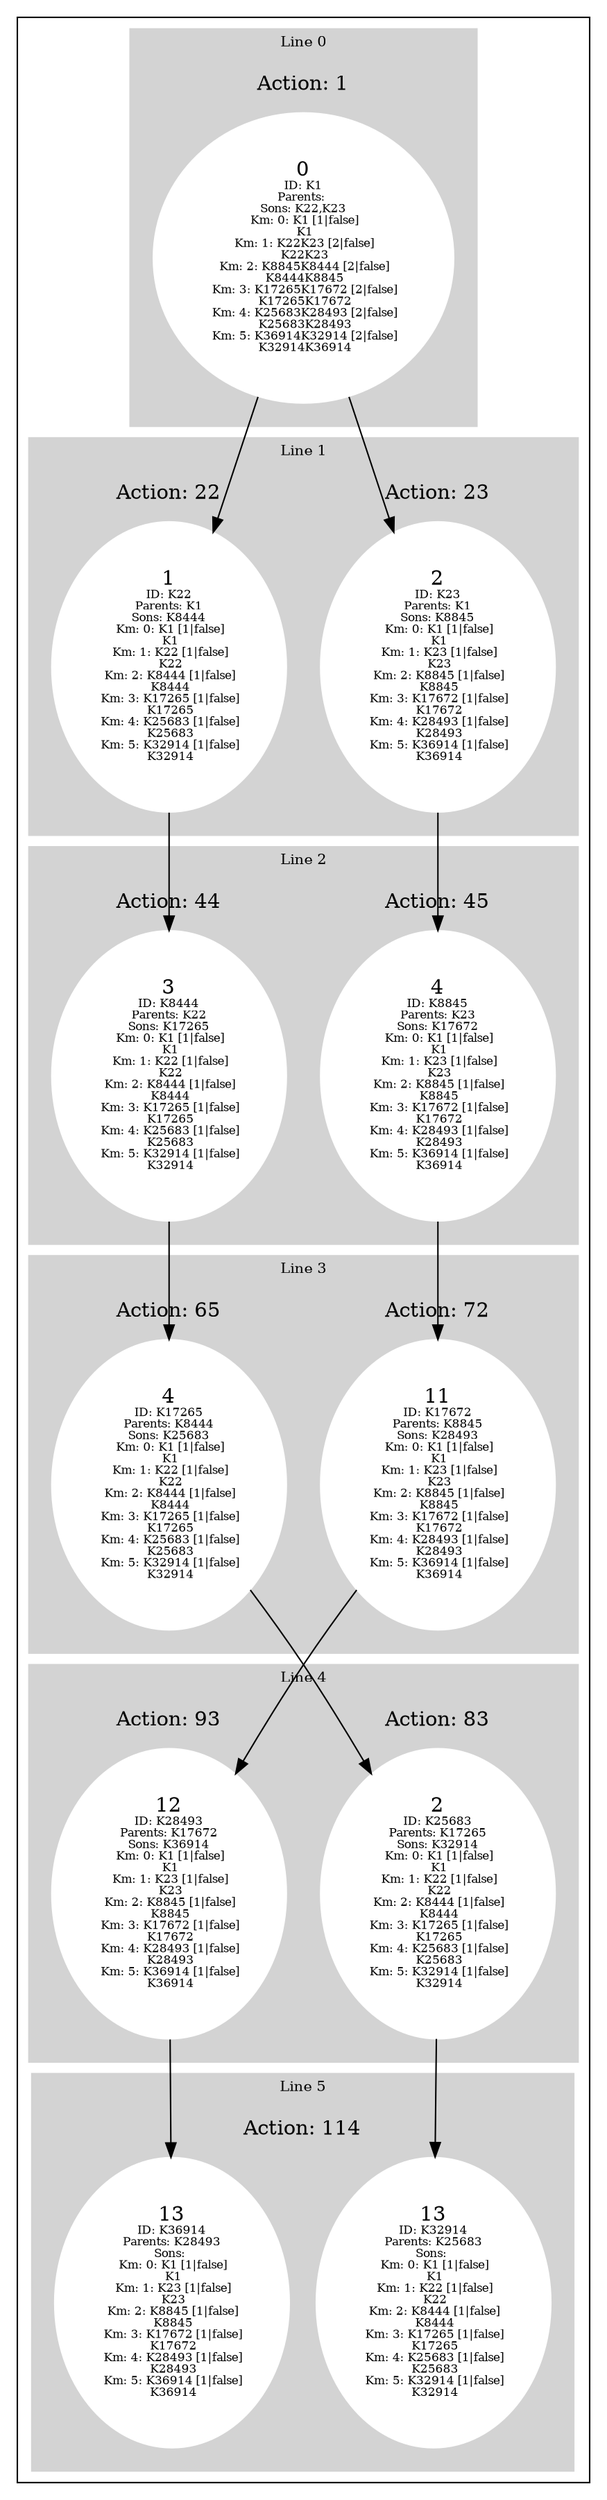 digraph G {
subgraph cluster_info {
        subgraph cluster_0 {
        style=filled;
        color=lightgrey;
        node [style=filled,color=white];
        subgraph cluster_act_1 {
label = "Action: 1"step_K1 [label=<0<BR /><FONT POINT-SIZE="8">ID: K1</FONT><BR /><FONT POINT-SIZE="8">Parents: </FONT><BR /><FONT POINT-SIZE="8">Sons: K22,K23</FONT><BR /><FONT POINT-SIZE="8"> Km: 0: K1 [1|false]<BR /> K1</FONT><BR /><FONT POINT-SIZE="8"> Km: 1: K22K23 [2|false]<BR /> K22K23</FONT><BR /><FONT POINT-SIZE="8"> Km: 2: K8845K8444 [2|false]<BR /> K8444K8845</FONT><BR /><FONT POINT-SIZE="8"> Km: 3: K17265K17672 [2|false]<BR /> K17265K17672</FONT><BR /><FONT POINT-SIZE="8"> Km: 4: K25683K28493 [2|false]<BR /> K25683K28493</FONT><BR /><FONT POINT-SIZE="8"> Km: 5: K36914K32914 [2|false]<BR /> K32914K36914</FONT>>]
}

        fontsize="10"
        label = "Line 0";
        }

        subgraph cluster_4 {
        style=filled;
        color=lightgrey;
        node [style=filled,color=white];
        subgraph cluster_act_83 {
label = "Action: 83"step_K25683 [label=<2<BR /><FONT POINT-SIZE="8">ID: K25683</FONT><BR /><FONT POINT-SIZE="8">Parents: K17265</FONT><BR /><FONT POINT-SIZE="8">Sons: K32914</FONT><BR /><FONT POINT-SIZE="8"> Km: 0: K1 [1|false]<BR /> K1</FONT><BR /><FONT POINT-SIZE="8"> Km: 1: K22 [1|false]<BR /> K22</FONT><BR /><FONT POINT-SIZE="8"> Km: 2: K8444 [1|false]<BR /> K8444</FONT><BR /><FONT POINT-SIZE="8"> Km: 3: K17265 [1|false]<BR /> K17265</FONT><BR /><FONT POINT-SIZE="8"> Km: 4: K25683 [1|false]<BR /> K25683</FONT><BR /><FONT POINT-SIZE="8"> Km: 5: K32914 [1|false]<BR /> K32914</FONT>>]
}
subgraph cluster_act_93 {
label = "Action: 93"step_K28493 [label=<12<BR /><FONT POINT-SIZE="8">ID: K28493</FONT><BR /><FONT POINT-SIZE="8">Parents: K17672</FONT><BR /><FONT POINT-SIZE="8">Sons: K36914</FONT><BR /><FONT POINT-SIZE="8"> Km: 0: K1 [1|false]<BR /> K1</FONT><BR /><FONT POINT-SIZE="8"> Km: 1: K23 [1|false]<BR /> K23</FONT><BR /><FONT POINT-SIZE="8"> Km: 2: K8845 [1|false]<BR /> K8845</FONT><BR /><FONT POINT-SIZE="8"> Km: 3: K17672 [1|false]<BR /> K17672</FONT><BR /><FONT POINT-SIZE="8"> Km: 4: K28493 [1|false]<BR /> K28493</FONT><BR /><FONT POINT-SIZE="8"> Km: 5: K36914 [1|false]<BR /> K36914</FONT>>]
}

        fontsize="10"
        label = "Line 4";
        }

        subgraph cluster_2 {
        style=filled;
        color=lightgrey;
        node [style=filled,color=white];
        subgraph cluster_act_45 {
label = "Action: 45"step_K8845 [label=<4<BR /><FONT POINT-SIZE="8">ID: K8845</FONT><BR /><FONT POINT-SIZE="8">Parents: K23</FONT><BR /><FONT POINT-SIZE="8">Sons: K17672</FONT><BR /><FONT POINT-SIZE="8"> Km: 0: K1 [1|false]<BR /> K1</FONT><BR /><FONT POINT-SIZE="8"> Km: 1: K23 [1|false]<BR /> K23</FONT><BR /><FONT POINT-SIZE="8"> Km: 2: K8845 [1|false]<BR /> K8845</FONT><BR /><FONT POINT-SIZE="8"> Km: 3: K17672 [1|false]<BR /> K17672</FONT><BR /><FONT POINT-SIZE="8"> Km: 4: K28493 [1|false]<BR /> K28493</FONT><BR /><FONT POINT-SIZE="8"> Km: 5: K36914 [1|false]<BR /> K36914</FONT>>]
}
subgraph cluster_act_44 {
label = "Action: 44"step_K8444 [label=<3<BR /><FONT POINT-SIZE="8">ID: K8444</FONT><BR /><FONT POINT-SIZE="8">Parents: K22</FONT><BR /><FONT POINT-SIZE="8">Sons: K17265</FONT><BR /><FONT POINT-SIZE="8"> Km: 0: K1 [1|false]<BR /> K1</FONT><BR /><FONT POINT-SIZE="8"> Km: 1: K22 [1|false]<BR /> K22</FONT><BR /><FONT POINT-SIZE="8"> Km: 2: K8444 [1|false]<BR /> K8444</FONT><BR /><FONT POINT-SIZE="8"> Km: 3: K17265 [1|false]<BR /> K17265</FONT><BR /><FONT POINT-SIZE="8"> Km: 4: K25683 [1|false]<BR /> K25683</FONT><BR /><FONT POINT-SIZE="8"> Km: 5: K32914 [1|false]<BR /> K32914</FONT>>]
}

        fontsize="10"
        label = "Line 2";
        }

        subgraph cluster_3 {
        style=filled;
        color=lightgrey;
        node [style=filled,color=white];
        subgraph cluster_act_65 {
label = "Action: 65"step_K17265 [label=<4<BR /><FONT POINT-SIZE="8">ID: K17265</FONT><BR /><FONT POINT-SIZE="8">Parents: K8444</FONT><BR /><FONT POINT-SIZE="8">Sons: K25683</FONT><BR /><FONT POINT-SIZE="8"> Km: 0: K1 [1|false]<BR /> K1</FONT><BR /><FONT POINT-SIZE="8"> Km: 1: K22 [1|false]<BR /> K22</FONT><BR /><FONT POINT-SIZE="8"> Km: 2: K8444 [1|false]<BR /> K8444</FONT><BR /><FONT POINT-SIZE="8"> Km: 3: K17265 [1|false]<BR /> K17265</FONT><BR /><FONT POINT-SIZE="8"> Km: 4: K25683 [1|false]<BR /> K25683</FONT><BR /><FONT POINT-SIZE="8"> Km: 5: K32914 [1|false]<BR /> K32914</FONT>>]
}
subgraph cluster_act_72 {
label = "Action: 72"step_K17672 [label=<11<BR /><FONT POINT-SIZE="8">ID: K17672</FONT><BR /><FONT POINT-SIZE="8">Parents: K8845</FONT><BR /><FONT POINT-SIZE="8">Sons: K28493</FONT><BR /><FONT POINT-SIZE="8"> Km: 0: K1 [1|false]<BR /> K1</FONT><BR /><FONT POINT-SIZE="8"> Km: 1: K23 [1|false]<BR /> K23</FONT><BR /><FONT POINT-SIZE="8"> Km: 2: K8845 [1|false]<BR /> K8845</FONT><BR /><FONT POINT-SIZE="8"> Km: 3: K17672 [1|false]<BR /> K17672</FONT><BR /><FONT POINT-SIZE="8"> Km: 4: K28493 [1|false]<BR /> K28493</FONT><BR /><FONT POINT-SIZE="8"> Km: 5: K36914 [1|false]<BR /> K36914</FONT>>]
}

        fontsize="10"
        label = "Line 3";
        }

        subgraph cluster_5 {
        style=filled;
        color=lightgrey;
        node [style=filled,color=white];
        subgraph cluster_act_114 {
label = "Action: 114"step_K36914 [label=<13<BR /><FONT POINT-SIZE="8">ID: K36914</FONT><BR /><FONT POINT-SIZE="8">Parents: K28493</FONT><BR /><FONT POINT-SIZE="8">Sons: </FONT><BR /><FONT POINT-SIZE="8"> Km: 0: K1 [1|false]<BR /> K1</FONT><BR /><FONT POINT-SIZE="8"> Km: 1: K23 [1|false]<BR /> K23</FONT><BR /><FONT POINT-SIZE="8"> Km: 2: K8845 [1|false]<BR /> K8845</FONT><BR /><FONT POINT-SIZE="8"> Km: 3: K17672 [1|false]<BR /> K17672</FONT><BR /><FONT POINT-SIZE="8"> Km: 4: K28493 [1|false]<BR /> K28493</FONT><BR /><FONT POINT-SIZE="8"> Km: 5: K36914 [1|false]<BR /> K36914</FONT>>]
step_K32914 [label=<13<BR /><FONT POINT-SIZE="8">ID: K32914</FONT><BR /><FONT POINT-SIZE="8">Parents: K25683</FONT><BR /><FONT POINT-SIZE="8">Sons: </FONT><BR /><FONT POINT-SIZE="8"> Km: 0: K1 [1|false]<BR /> K1</FONT><BR /><FONT POINT-SIZE="8"> Km: 1: K22 [1|false]<BR /> K22</FONT><BR /><FONT POINT-SIZE="8"> Km: 2: K8444 [1|false]<BR /> K8444</FONT><BR /><FONT POINT-SIZE="8"> Km: 3: K17265 [1|false]<BR /> K17265</FONT><BR /><FONT POINT-SIZE="8"> Km: 4: K25683 [1|false]<BR /> K25683</FONT><BR /><FONT POINT-SIZE="8"> Km: 5: K32914 [1|false]<BR /> K32914</FONT>>]
}
subgraph cluster_act_114 {
label = "Action: 114"step_K36914 [label=<13<BR /><FONT POINT-SIZE="8">ID: K36914</FONT><BR /><FONT POINT-SIZE="8">Parents: K28493</FONT><BR /><FONT POINT-SIZE="8">Sons: </FONT><BR /><FONT POINT-SIZE="8"> Km: 0: K1 [1|false]<BR /> K1</FONT><BR /><FONT POINT-SIZE="8"> Km: 1: K23 [1|false]<BR /> K23</FONT><BR /><FONT POINT-SIZE="8"> Km: 2: K8845 [1|false]<BR /> K8845</FONT><BR /><FONT POINT-SIZE="8"> Km: 3: K17672 [1|false]<BR /> K17672</FONT><BR /><FONT POINT-SIZE="8"> Km: 4: K28493 [1|false]<BR /> K28493</FONT><BR /><FONT POINT-SIZE="8"> Km: 5: K36914 [1|false]<BR /> K36914</FONT>>]
step_K32914 [label=<13<BR /><FONT POINT-SIZE="8">ID: K32914</FONT><BR /><FONT POINT-SIZE="8">Parents: K25683</FONT><BR /><FONT POINT-SIZE="8">Sons: </FONT><BR /><FONT POINT-SIZE="8"> Km: 0: K1 [1|false]<BR /> K1</FONT><BR /><FONT POINT-SIZE="8"> Km: 1: K22 [1|false]<BR /> K22</FONT><BR /><FONT POINT-SIZE="8"> Km: 2: K8444 [1|false]<BR /> K8444</FONT><BR /><FONT POINT-SIZE="8"> Km: 3: K17265 [1|false]<BR /> K17265</FONT><BR /><FONT POINT-SIZE="8"> Km: 4: K25683 [1|false]<BR /> K25683</FONT><BR /><FONT POINT-SIZE="8"> Km: 5: K32914 [1|false]<BR /> K32914</FONT>>]
}

        fontsize="10"
        label = "Line 5";
        }

        subgraph cluster_1 {
        style=filled;
        color=lightgrey;
        node [style=filled,color=white];
        subgraph cluster_act_22 {
label = "Action: 22"step_K22 [label=<1<BR /><FONT POINT-SIZE="8">ID: K22</FONT><BR /><FONT POINT-SIZE="8">Parents: K1</FONT><BR /><FONT POINT-SIZE="8">Sons: K8444</FONT><BR /><FONT POINT-SIZE="8"> Km: 0: K1 [1|false]<BR /> K1</FONT><BR /><FONT POINT-SIZE="8"> Km: 1: K22 [1|false]<BR /> K22</FONT><BR /><FONT POINT-SIZE="8"> Km: 2: K8444 [1|false]<BR /> K8444</FONT><BR /><FONT POINT-SIZE="8"> Km: 3: K17265 [1|false]<BR /> K17265</FONT><BR /><FONT POINT-SIZE="8"> Km: 4: K25683 [1|false]<BR /> K25683</FONT><BR /><FONT POINT-SIZE="8"> Km: 5: K32914 [1|false]<BR /> K32914</FONT>>]
}
subgraph cluster_act_23 {
label = "Action: 23"step_K23 [label=<2<BR /><FONT POINT-SIZE="8">ID: K23</FONT><BR /><FONT POINT-SIZE="8">Parents: K1</FONT><BR /><FONT POINT-SIZE="8">Sons: K8845</FONT><BR /><FONT POINT-SIZE="8"> Km: 0: K1 [1|false]<BR /> K1</FONT><BR /><FONT POINT-SIZE="8"> Km: 1: K23 [1|false]<BR /> K23</FONT><BR /><FONT POINT-SIZE="8"> Km: 2: K8845 [1|false]<BR /> K8845</FONT><BR /><FONT POINT-SIZE="8"> Km: 3: K17672 [1|false]<BR /> K17672</FONT><BR /><FONT POINT-SIZE="8"> Km: 4: K28493 [1|false]<BR /> K28493</FONT><BR /><FONT POINT-SIZE="8"> Km: 5: K36914 [1|false]<BR /> K36914</FONT>>]
}

        fontsize="10"
        label = "Line 1";
        }
step_K25683 -> step_K32914; 
step_K17265 -> step_K25683; 
step_K1 -> step_K23; 
step_K8444 -> step_K17265; 
step_K23 -> step_K8845; 
step_K22 -> step_K8444; 
step_K8845 -> step_K17672; 
step_K17672 -> step_K28493; 
step_K28493 -> step_K36914; 
step_K1 -> step_K22; 
}}